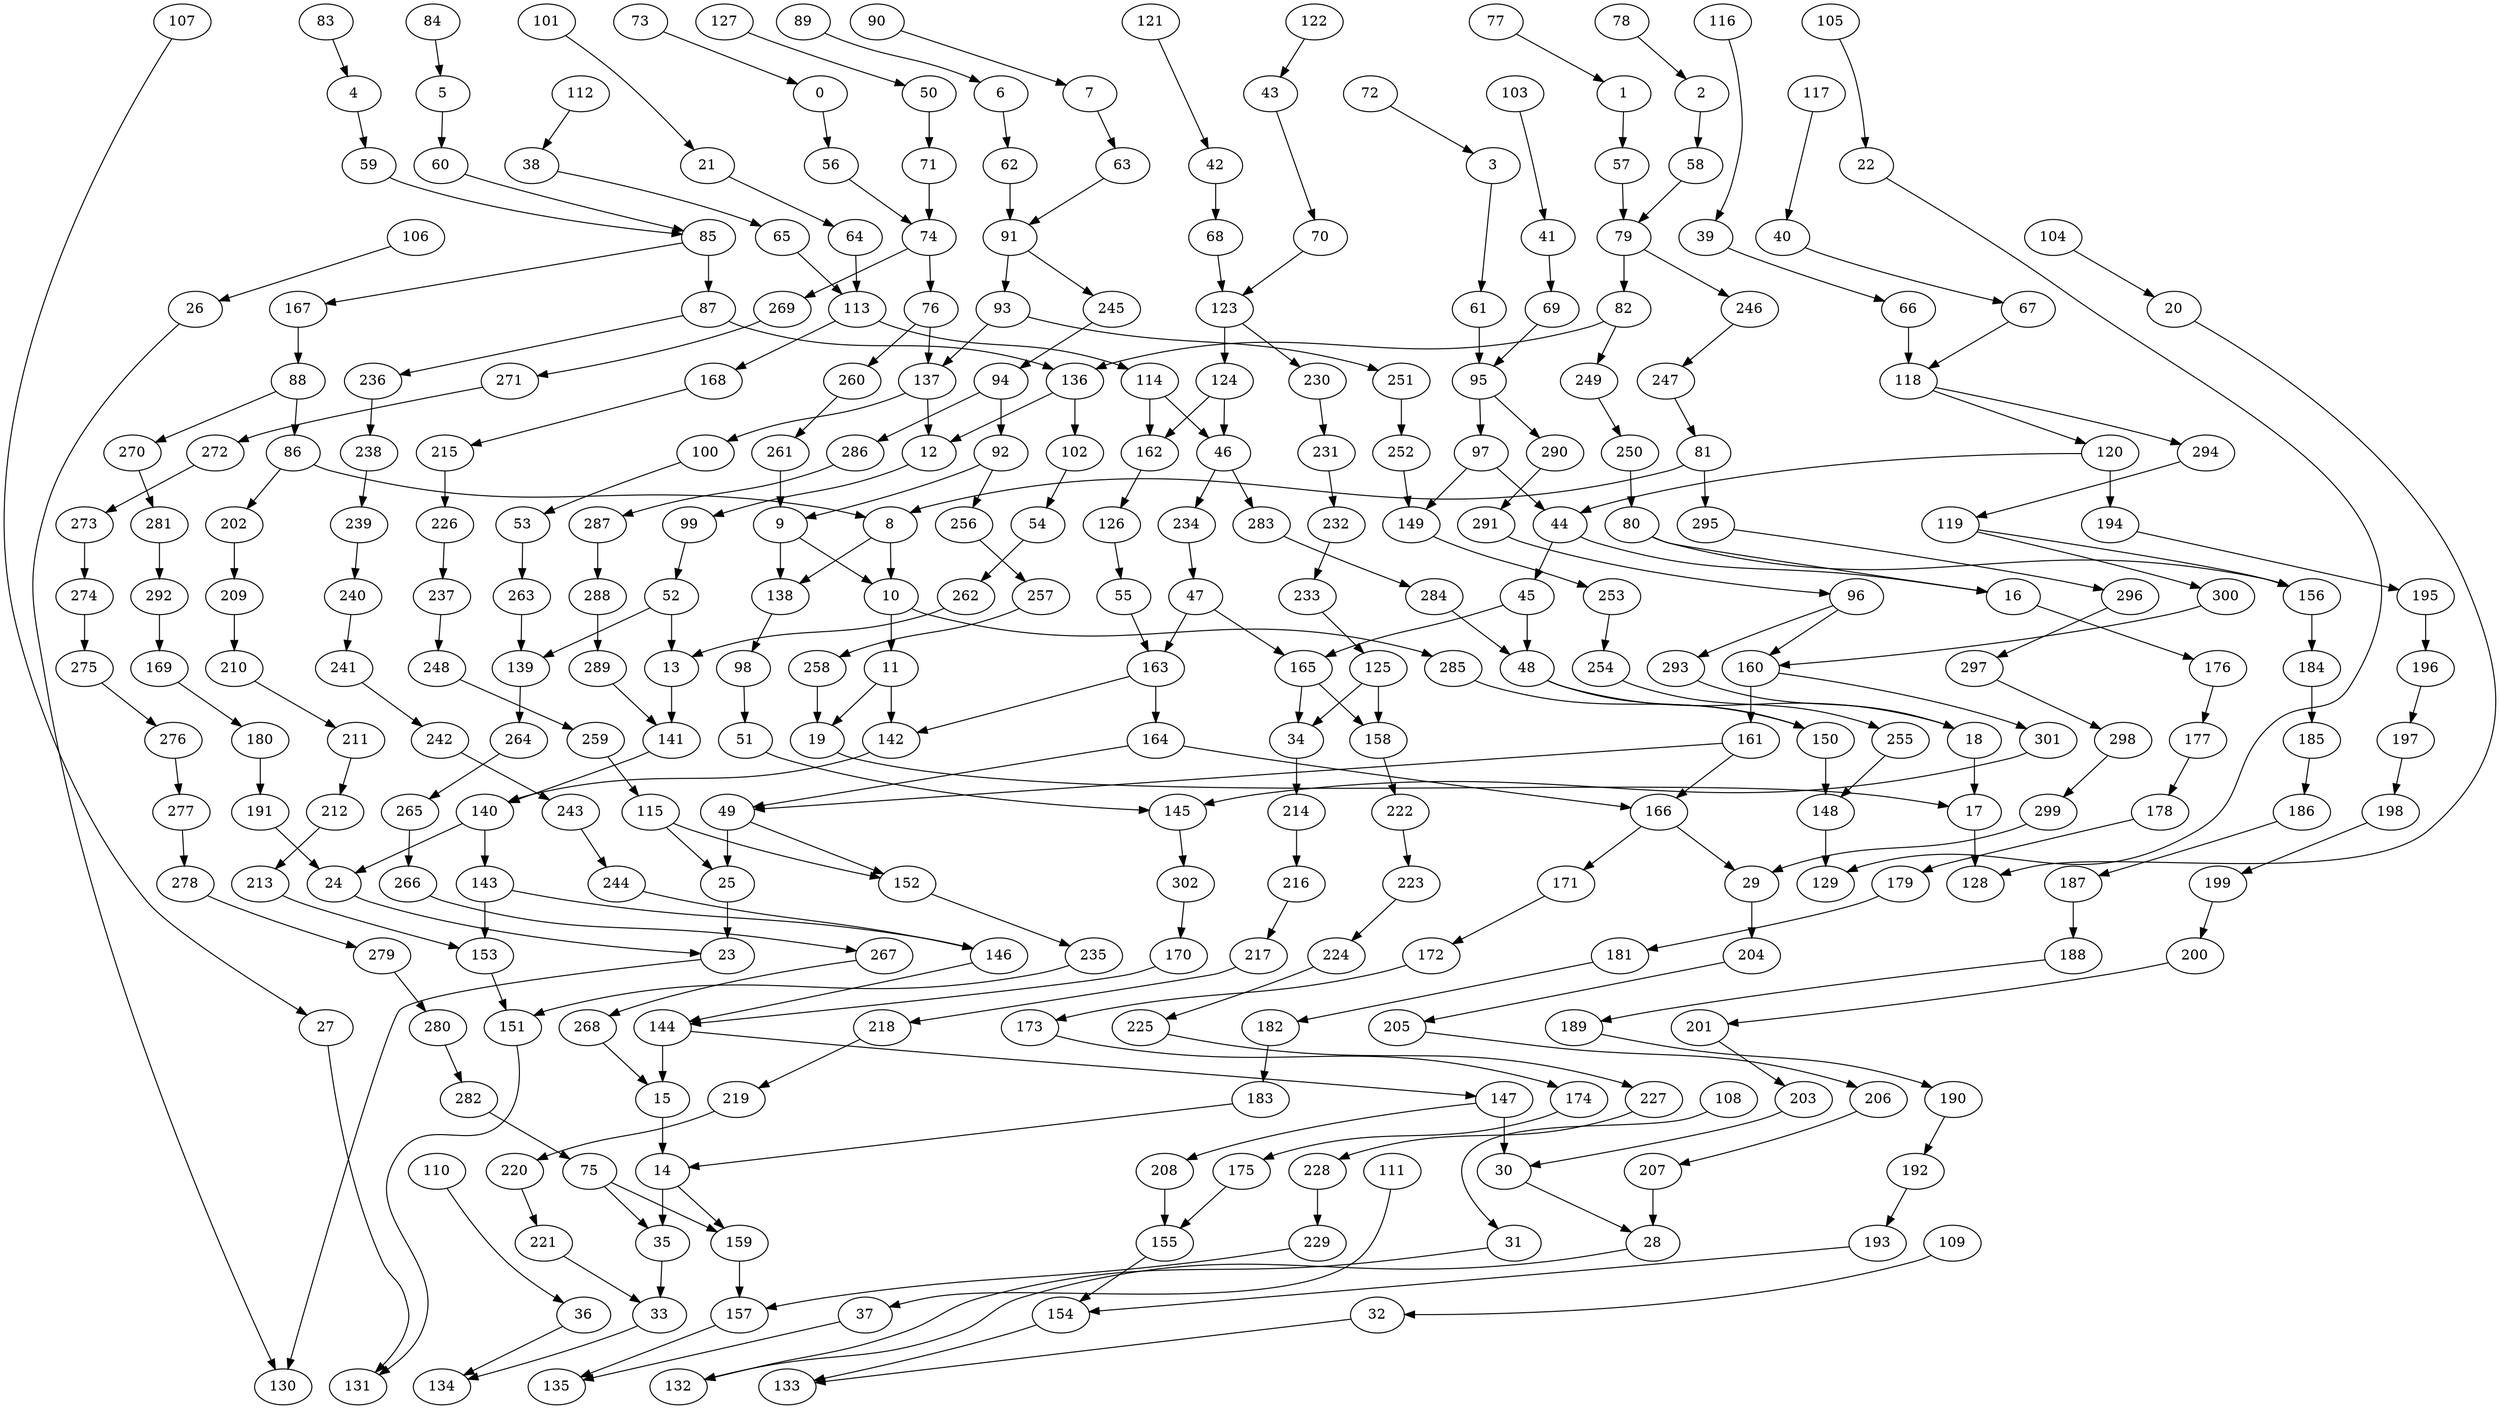 digraph g {
0;
1;
2;
3;
4;
5;
6;
7;
8;
9;
10;
11;
12;
13;
14;
15;
16;
17;
18;
19;
20;
21;
22;
23;
24;
25;
26;
27;
28;
29;
30;
31;
32;
33;
34;
35;
36;
37;
38;
39;
40;
41;
42;
43;
44;
45;
46;
47;
48;
49;
50;
51;
52;
53;
54;
55;
56;
57;
58;
59;
60;
61;
62;
63;
64;
65;
66;
67;
68;
69;
70;
71;
72;
73;
74;
75;
76;
77;
78;
79;
80;
81;
82;
83;
84;
85;
86;
87;
88;
89;
90;
91;
92;
93;
94;
95;
96;
97;
98;
99;
100;
101;
102;
103;
104;
105;
106;
107;
108;
109;
110;
111;
112;
113;
114;
115;
116;
117;
118;
119;
120;
121;
122;
123;
124;
125;
126;
127;
128;
129;
130;
131;
132;
133;
134;
135;
136;
137;
138;
139;
140;
141;
142;
143;
144;
145;
146;
147;
148;
149;
150;
151;
152;
153;
154;
155;
156;
157;
158;
159;
160;
161;
162;
163;
164;
165;
166;
167;
168;
169;
170;
171;
172;
173;
174;
175;
176;
177;
178;
179;
180;
181;
182;
183;
184;
185;
186;
187;
188;
189;
190;
191;
192;
193;
194;
195;
196;
197;
198;
199;
200;
201;
202;
203;
204;
205;
206;
207;
208;
209;
210;
211;
212;
213;
214;
215;
216;
217;
218;
219;
220;
221;
222;
223;
224;
225;
226;
227;
228;
229;
230;
231;
232;
233;
234;
235;
236;
237;
238;
239;
240;
241;
242;
243;
244;
245;
246;
247;
248;
249;
250;
251;
252;
253;
254;
255;
256;
257;
258;
259;
260;
261;
262;
263;
264;
265;
266;
267;
268;
269;
270;
271;
272;
273;
274;
275;
276;
277;
278;
279;
280;
281;
282;
283;
284;
285;
286;
287;
288;
289;
290;
291;
292;
293;
294;
295;
296;
297;
298;
299;
300;
301;
302;
0 -> 56 [weight=0];
1 -> 57 [weight=0];
2 -> 58 [weight=0];
3 -> 61 [weight=0];
4 -> 59 [weight=0];
5 -> 60 [weight=0];
6 -> 62 [weight=0];
7 -> 63 [weight=0];
8 -> 10 [weight=1];
8 -> 138 [weight=0];
9 -> 138 [weight=1];
9 -> 10 [weight=0];
10 -> 285 [weight=1];
10 -> 11 [weight=1];
11 -> 142 [weight=3];
11 -> 19 [weight=0];
12 -> 99 [weight=0];
13 -> 141 [weight=2];
14 -> 35 [weight=1];
14 -> 159 [weight=0];
15 -> 14 [weight=1];
16 -> 176 [weight=0];
17 -> 128 [weight=1];
18 -> 17 [weight=1];
19 -> 17 [weight=0];
20 -> 128 [weight=0];
21 -> 64 [weight=0];
22 -> 129 [weight=0];
23 -> 130 [weight=0];
24 -> 23 [weight=0];
25 -> 23 [weight=2];
26 -> 130 [weight=0];
27 -> 131 [weight=0];
28 -> 132 [weight=0];
29 -> 204 [weight=1];
30 -> 28 [weight=0];
31 -> 132 [weight=0];
32 -> 133 [weight=0];
33 -> 134 [weight=0];
34 -> 214 [weight=0];
35 -> 33 [weight=0];
36 -> 134 [weight=0];
37 -> 135 [weight=0];
38 -> 65 [weight=0];
39 -> 66 [weight=0];
40 -> 67 [weight=0];
41 -> 69 [weight=0];
42 -> 68 [weight=1];
43 -> 70 [weight=0];
44 -> 45 [weight=1];
44 -> 16 [weight=0];
45 -> 165 [weight=1];
45 -> 48 [weight=1];
46 -> 283 [weight=0];
46 -> 234 [weight=0];
47 -> 163 [weight=1];
47 -> 165 [weight=0];
48 -> 18 [weight=1];
48 -> 150 [weight=0];
49 -> 152 [weight=0];
49 -> 25 [weight=1];
50 -> 71 [weight=1];
51 -> 145 [weight=0];
52 -> 139 [weight=0];
52 -> 13 [weight=0];
53 -> 263 [weight=0];
54 -> 262 [weight=0];
55 -> 163 [weight=1];
56 -> 74 [weight=0];
57 -> 79 [weight=0];
58 -> 79 [weight=0];
59 -> 85 [weight=0];
60 -> 85 [weight=0];
61 -> 95 [weight=2];
62 -> 91 [weight=1];
63 -> 91 [weight=0];
64 -> 113 [weight=0];
65 -> 113 [weight=0];
66 -> 118 [weight=2];
67 -> 118 [weight=0];
68 -> 123 [weight=0];
69 -> 95 [weight=0];
70 -> 123 [weight=0];
71 -> 74 [weight=1];
72 -> 3 [weight=0];
73 -> 0 [weight=0];
74 -> 76 [weight=1];
74 -> 269 [weight=1];
75 -> 35 [weight=0];
75 -> 159 [weight=0];
76 -> 260 [weight=1];
76 -> 137 [weight=1];
77 -> 1 [weight=0];
78 -> 2 [weight=0];
79 -> 246 [weight=0];
79 -> 82 [weight=1];
80 -> 16 [weight=0];
80 -> 156 [weight=0];
81 -> 8 [weight=3];
81 -> 295 [weight=1];
82 -> 136 [weight=0];
82 -> 249 [weight=0];
83 -> 4 [weight=0];
84 -> 5 [weight=0];
85 -> 167 [weight=0];
85 -> 87 [weight=1];
86 -> 8 [weight=0];
86 -> 202 [weight=0];
87 -> 236 [weight=0];
87 -> 136 [weight=3];
88 -> 270 [weight=0];
88 -> 86 [weight=0];
89 -> 6 [weight=0];
90 -> 7 [weight=0];
91 -> 93 [weight=0];
91 -> 245 [weight=0];
92 -> 9 [weight=0];
92 -> 256 [weight=0];
93 -> 251 [weight=0];
93 -> 137 [weight=4];
94 -> 286 [weight=0];
94 -> 92 [weight=0];
95 -> 290 [weight=0];
95 -> 97 [weight=0];
96 -> 293 [weight=0];
96 -> 160 [weight=0];
97 -> 149 [weight=0];
97 -> 44 [weight=2];
98 -> 51 [weight=0];
99 -> 52 [weight=0];
100 -> 53 [weight=0];
101 -> 21 [weight=0];
102 -> 54 [weight=0];
103 -> 41 [weight=0];
104 -> 20 [weight=0];
105 -> 22 [weight=0];
106 -> 26 [weight=0];
107 -> 27 [weight=0];
108 -> 31 [weight=0];
109 -> 32 [weight=0];
110 -> 36 [weight=0];
111 -> 37 [weight=0];
112 -> 38 [weight=0];
113 -> 168 [weight=0];
113 -> 114 [weight=3];
114 -> 46 [weight=3];
114 -> 162 [weight=0];
115 -> 152 [weight=0];
115 -> 25 [weight=0];
116 -> 39 [weight=0];
117 -> 40 [weight=0];
118 -> 120 [weight=0];
118 -> 294 [weight=0];
119 -> 300 [weight=0];
119 -> 156 [weight=0];
120 -> 44 [weight=0];
120 -> 194 [weight=2];
121 -> 42 [weight=0];
122 -> 43 [weight=0];
123 -> 230 [weight=0];
123 -> 124 [weight=1];
124 -> 162 [weight=0];
124 -> 46 [weight=1];
125 -> 34 [weight=0];
125 -> 158 [weight=1];
126 -> 55 [weight=0];
127 -> 50 [weight=0];
136 -> 12 [weight=0];
136 -> 102 [weight=1];
137 -> 100 [weight=2];
137 -> 12 [weight=0];
138 -> 98 [weight=0];
139 -> 264 [weight=0];
140 -> 24 [weight=2];
140 -> 143 [weight=3];
141 -> 140 [weight=0];
142 -> 140 [weight=0];
143 -> 153 [weight=1];
143 -> 146 [weight=0];
144 -> 15 [weight=3];
144 -> 147 [weight=0];
145 -> 302 [weight=0];
146 -> 144 [weight=0];
147 -> 208 [weight=0];
147 -> 30 [weight=1];
148 -> 129 [weight=2];
149 -> 253 [weight=0];
150 -> 148 [weight=1];
151 -> 131 [weight=0];
152 -> 235 [weight=0];
153 -> 151 [weight=0];
154 -> 133 [weight=0];
155 -> 154 [weight=0];
156 -> 184 [weight=1];
157 -> 135 [weight=0];
158 -> 222 [weight=0];
159 -> 157 [weight=1];
160 -> 301 [weight=1];
160 -> 161 [weight=4];
161 -> 166 [weight=0];
161 -> 49 [weight=0];
162 -> 126 [weight=0];
163 -> 142 [weight=0];
163 -> 164 [weight=2];
164 -> 49 [weight=0];
164 -> 166 [weight=0];
165 -> 34 [weight=0];
165 -> 158 [weight=0];
166 -> 29 [weight=0];
166 -> 171 [weight=0];
167 -> 88 [weight=1];
168 -> 215 [weight=0];
169 -> 180 [weight=0];
170 -> 144 [weight=0];
171 -> 172 [weight=0];
172 -> 173 [weight=0];
173 -> 174 [weight=0];
174 -> 175 [weight=0];
175 -> 155 [weight=0];
176 -> 177 [weight=0];
177 -> 178 [weight=0];
178 -> 179 [weight=0];
179 -> 181 [weight=0];
180 -> 191 [weight=1];
181 -> 182 [weight=0];
182 -> 183 [weight=0];
183 -> 14 [weight=0];
184 -> 185 [weight=1];
185 -> 186 [weight=0];
186 -> 187 [weight=0];
187 -> 188 [weight=2];
188 -> 189 [weight=0];
189 -> 190 [weight=0];
190 -> 192 [weight=0];
191 -> 24 [weight=2];
192 -> 193 [weight=0];
193 -> 154 [weight=0];
194 -> 195 [weight=0];
195 -> 196 [weight=0];
196 -> 197 [weight=0];
197 -> 198 [weight=0];
198 -> 199 [weight=0];
199 -> 200 [weight=0];
200 -> 201 [weight=0];
201 -> 203 [weight=0];
202 -> 209 [weight=0];
203 -> 30 [weight=0];
204 -> 205 [weight=0];
205 -> 206 [weight=0];
206 -> 207 [weight=0];
207 -> 28 [weight=1];
208 -> 155 [weight=1];
209 -> 210 [weight=3];
210 -> 211 [weight=0];
211 -> 212 [weight=0];
212 -> 213 [weight=0];
213 -> 153 [weight=0];
214 -> 216 [weight=0];
215 -> 226 [weight=2];
216 -> 217 [weight=0];
217 -> 218 [weight=0];
218 -> 219 [weight=0];
219 -> 220 [weight=0];
220 -> 221 [weight=0];
221 -> 33 [weight=0];
222 -> 223 [weight=0];
223 -> 224 [weight=0];
224 -> 225 [weight=0];
225 -> 227 [weight=0];
226 -> 237 [weight=0];
227 -> 228 [weight=0];
228 -> 229 [weight=2];
229 -> 157 [weight=0];
230 -> 231 [weight=0];
231 -> 232 [weight=0];
232 -> 233 [weight=0];
233 -> 125 [weight=0];
234 -> 47 [weight=0];
235 -> 151 [weight=0];
236 -> 238 [weight=0];
237 -> 248 [weight=0];
238 -> 239 [weight=0];
239 -> 240 [weight=0];
240 -> 241 [weight=0];
241 -> 242 [weight=0];
242 -> 243 [weight=0];
243 -> 244 [weight=0];
244 -> 146 [weight=0];
245 -> 94 [weight=0];
246 -> 247 [weight=0];
247 -> 81 [weight=0];
248 -> 259 [weight=0];
249 -> 250 [weight=0];
250 -> 80 [weight=0];
251 -> 252 [weight=1];
252 -> 149 [weight=0];
253 -> 254 [weight=0];
254 -> 255 [weight=0];
255 -> 148 [weight=0];
256 -> 257 [weight=0];
257 -> 258 [weight=0];
258 -> 19 [weight=0];
259 -> 115 [weight=0];
260 -> 261 [weight=0];
261 -> 9 [weight=1];
262 -> 13 [weight=0];
263 -> 139 [weight=0];
264 -> 265 [weight=0];
265 -> 266 [weight=0];
266 -> 267 [weight=0];
267 -> 268 [weight=0];
268 -> 15 [weight=1];
269 -> 271 [weight=0];
270 -> 281 [weight=0];
271 -> 272 [weight=0];
272 -> 273 [weight=0];
273 -> 274 [weight=0];
274 -> 275 [weight=0];
275 -> 276 [weight=0];
276 -> 277 [weight=0];
277 -> 278 [weight=0];
278 -> 279 [weight=0];
279 -> 280 [weight=0];
280 -> 282 [weight=0];
281 -> 292 [weight=2];
282 -> 75 [weight=0];
283 -> 284 [weight=0];
284 -> 48 [weight=0];
285 -> 150 [weight=1];
286 -> 287 [weight=0];
287 -> 288 [weight=1];
288 -> 289 [weight=1];
289 -> 141 [weight=0];
290 -> 291 [weight=0];
291 -> 96 [weight=0];
292 -> 169 [weight=0];
293 -> 18 [weight=0];
294 -> 119 [weight=0];
295 -> 296 [weight=0];
296 -> 297 [weight=0];
297 -> 298 [weight=0];
298 -> 299 [weight=0];
299 -> 29 [weight=1];
300 -> 160 [weight=0];
301 -> 145 [weight=0];
302 -> 170 [weight=0];
}
